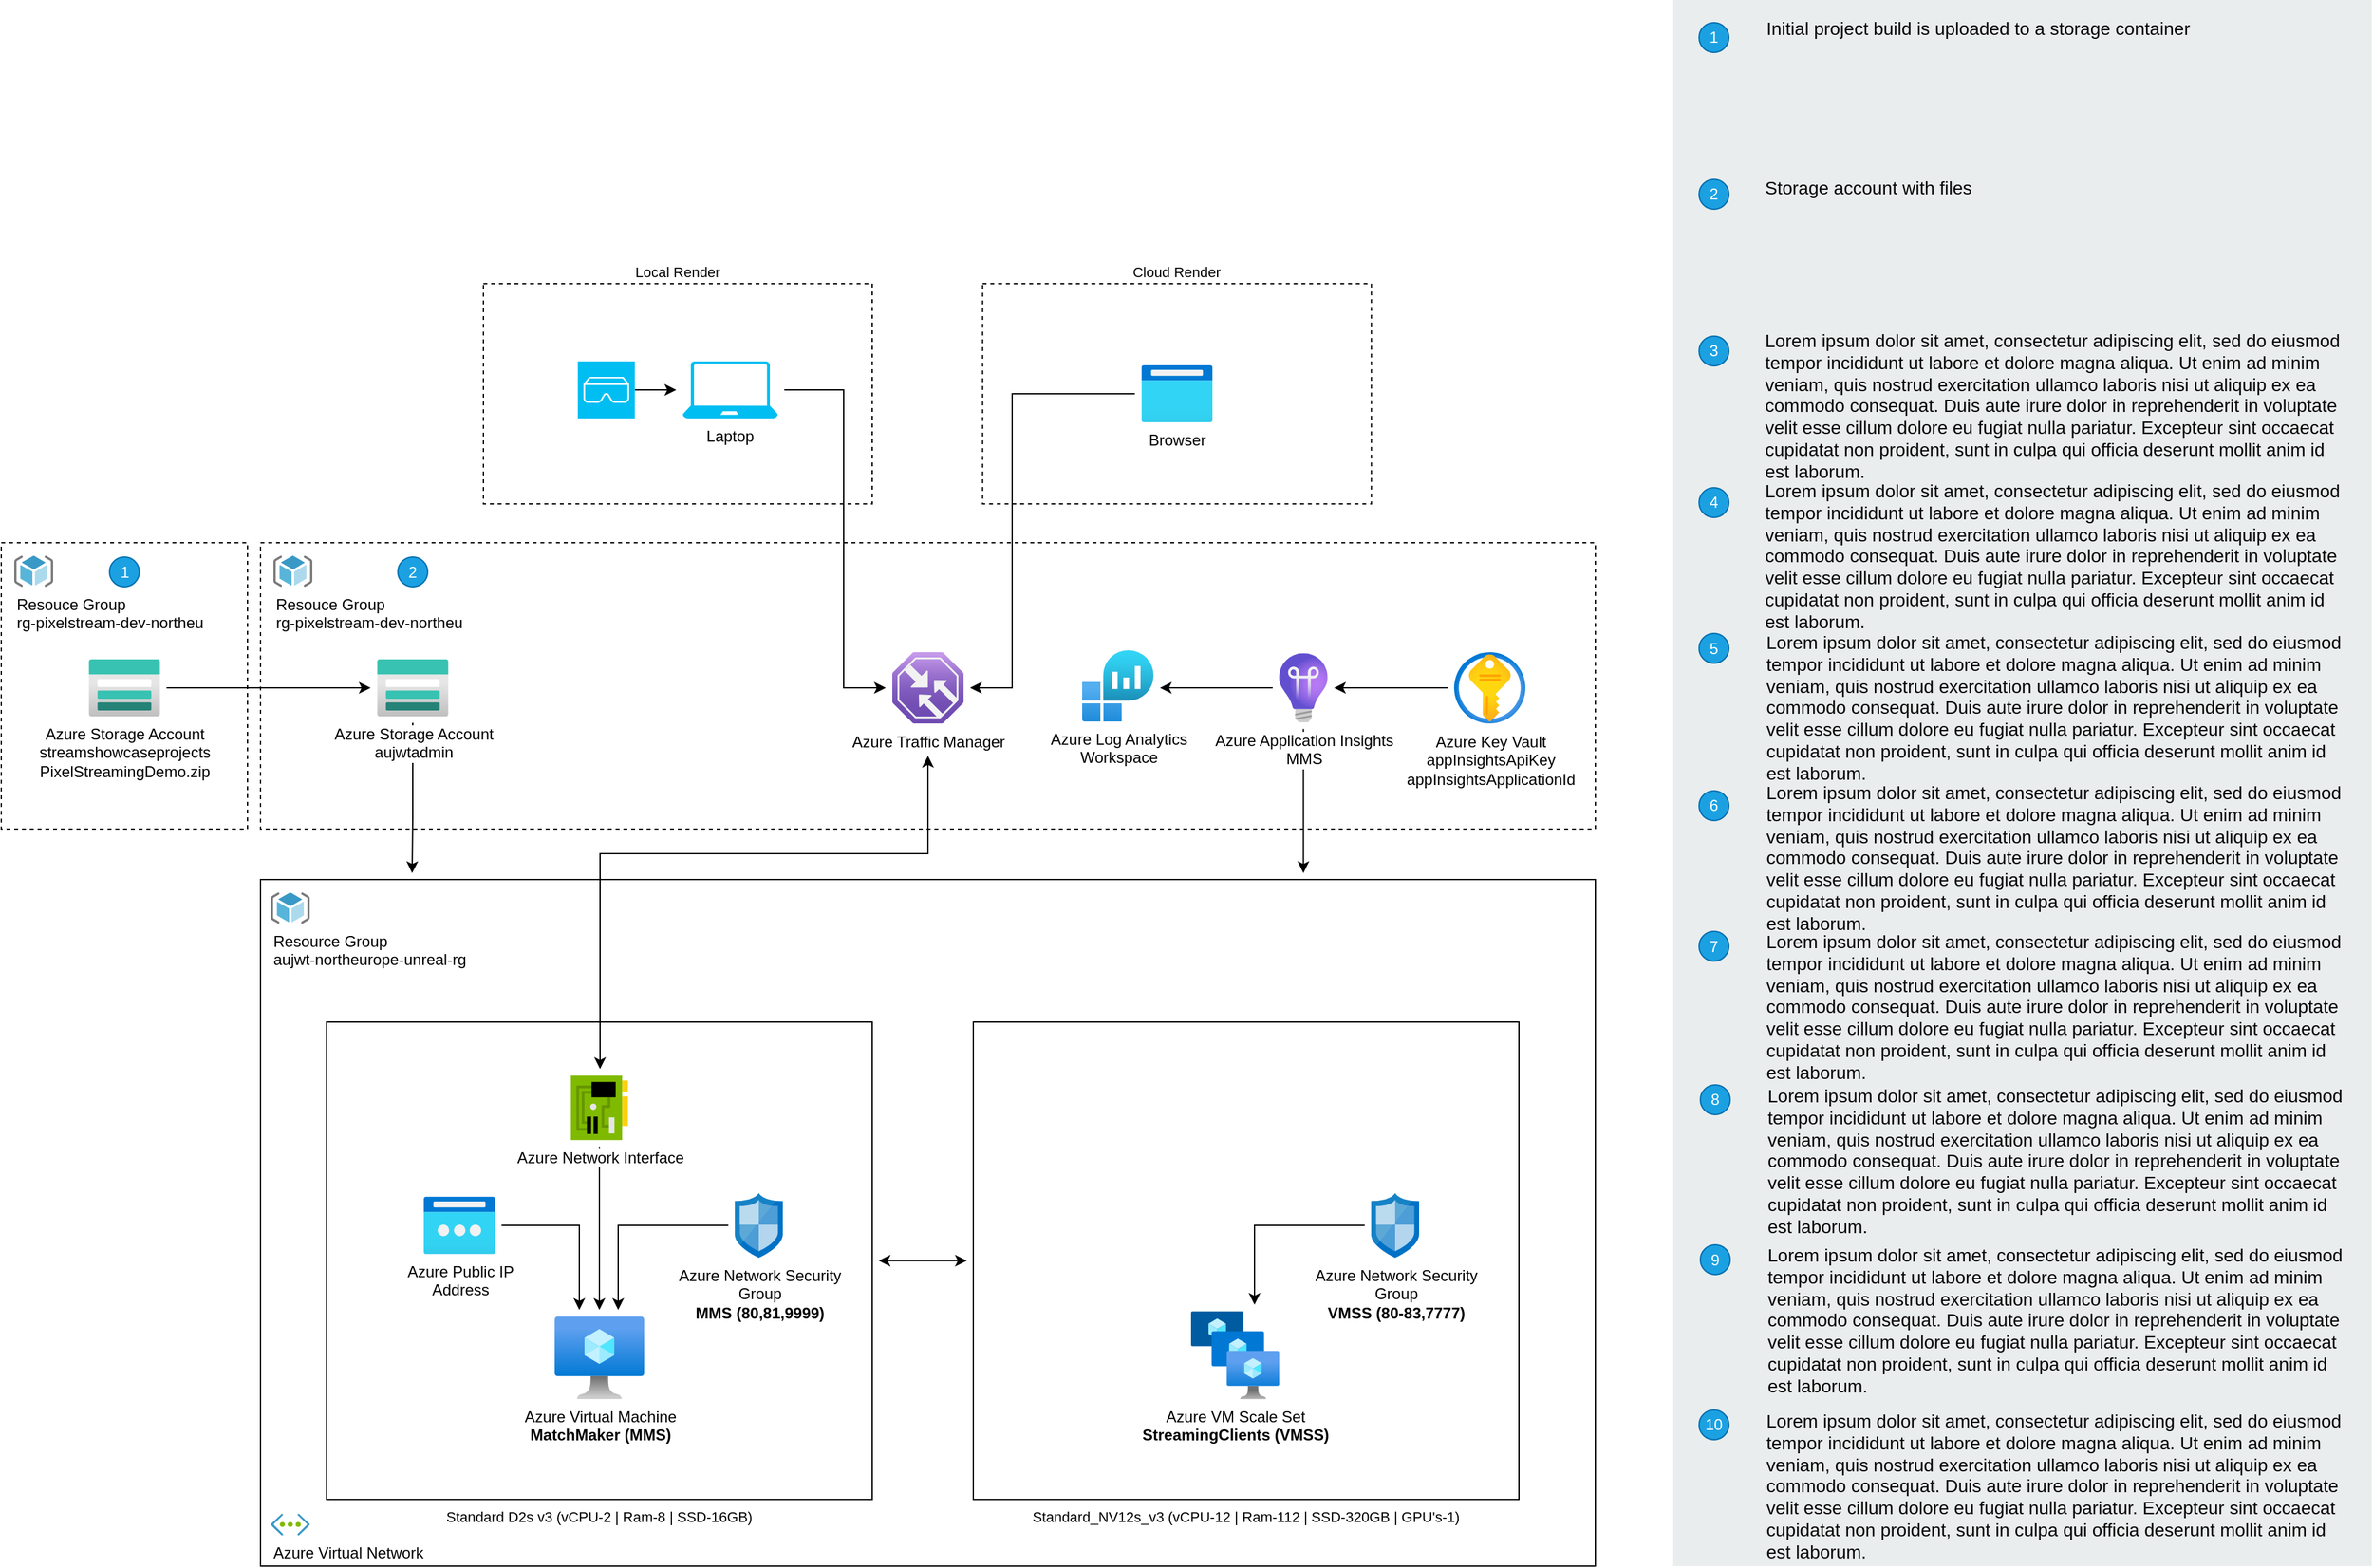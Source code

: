 <mxfile version="19.0.3" type="device"><diagram id="WI9T0HZ2pTsCkuznbFz-" name="Page-1"><mxGraphModel dx="2697" dy="2408" grid="1" gridSize="10" guides="1" tooltips="1" connect="1" arrows="1" fold="1" page="1" pageScale="1" pageWidth="1169" pageHeight="827" math="0" shadow="0"><root><mxCell id="0"/><mxCell id="1" parent="0"/><mxCell id="H3GNwAJLi95ThTDCPpmP-2" value="" style="rounded=0;whiteSpace=wrap;html=1;fontFamily=Helvetica;fontSize=11;fontColor=default;fillColor=none;gradientColor=#00BEF2;labelPosition=center;verticalLabelPosition=bottom;align=center;verticalAlign=top;dashed=1;" vertex="1" parent="1"><mxGeometry x="150" y="-90" width="1030" height="221" as="geometry"/></mxCell><mxCell id="H3GNwAJLi95ThTDCPpmP-29" value="Cloud Render" style="rounded=0;whiteSpace=wrap;html=1;fontFamily=Helvetica;fontSize=11;fontColor=default;fillColor=none;gradientColor=#00BEF2;labelPosition=center;verticalLabelPosition=top;align=center;verticalAlign=bottom;dashed=1;" vertex="1" parent="1"><mxGeometry x="707.18" y="-290" width="300" height="170" as="geometry"/></mxCell><mxCell id="_ulNOE7eEDyH0W6Olmd1-25" value="&lt;div&gt;Standard D2s v3 (vCPU-2 | Ram-8 | SSD-16GB)&lt;/div&gt;" style="rounded=0;whiteSpace=wrap;html=1;fontFamily=Helvetica;fontSize=11;fontColor=default;fillColor=none;gradientColor=#00BEF2;labelPosition=center;verticalLabelPosition=bottom;align=center;verticalAlign=top;" parent="1" vertex="1"><mxGeometry x="201" y="280" width="421" height="368.6" as="geometry"/></mxCell><mxCell id="H3GNwAJLi95ThTDCPpmP-1" value="" style="rounded=0;whiteSpace=wrap;html=1;fontFamily=Helvetica;fontSize=11;fontColor=default;fillColor=none;gradientColor=#00BEF2;labelPosition=center;verticalLabelPosition=bottom;align=center;verticalAlign=top;" vertex="1" parent="1"><mxGeometry x="150" y="170" width="1030" height="530" as="geometry"/></mxCell><mxCell id="_ulNOE7eEDyH0W6Olmd1-33" value="Standard_NV12s_v3&lt;span style=&quot;&quot;&gt;&amp;nbsp;(vCPU-&lt;/span&gt;12&lt;span style=&quot;&quot;&gt;&amp;nbsp;| Ram-&lt;/span&gt;112 | SSD-320GB | GPU's-1)" style="rounded=0;whiteSpace=wrap;html=1;fontFamily=Helvetica;fontSize=11;fontColor=default;fillColor=none;gradientColor=#00BEF2;labelPosition=center;verticalLabelPosition=bottom;align=center;verticalAlign=top;" parent="1" vertex="1"><mxGeometry x="700" y="280" width="421" height="368.6" as="geometry"/></mxCell><mxCell id="8DieQMmsyX2rE4fabxvS-1" value="" style="rounded=0;whiteSpace=wrap;html=1;fillColor=#EAEDED;fontSize=22;fontColor=#050505;strokeColor=none;labelBackgroundColor=none;" parent="1" vertex="1"><mxGeometry x="1240" y="-509" width="539" height="1209" as="geometry"/></mxCell><mxCell id="8DieQMmsyX2rE4fabxvS-2" value="Initial project build is uploaded to a storage container" style="text;html=1;align=left;verticalAlign=top;spacingTop=-4;fontSize=14;labelBackgroundColor=none;whiteSpace=wrap;fontColor=#050505;" parent="1" vertex="1"><mxGeometry x="1309.5" y="-498" width="449" height="118" as="geometry"/></mxCell><mxCell id="8DieQMmsyX2rE4fabxvS-3" value="&lt;span&gt;Storage account with files&amp;nbsp;&lt;/span&gt;" style="text;html=1;align=left;verticalAlign=top;spacingTop=-4;fontSize=14;labelBackgroundColor=none;whiteSpace=wrap;fontColor=#050505;" parent="1" vertex="1"><mxGeometry x="1308.5" y="-375" width="450" height="115" as="geometry"/></mxCell><mxCell id="8DieQMmsyX2rE4fabxvS-4" value="&lt;span&gt;Lorem ipsum dolor sit amet, consectetur adipiscing elit, sed do eiusmod tempor incididunt ut labore et dolore magna aliqua. Ut enim ad minim veniam, quis nostrud exercitation ullamco laboris nisi ut aliquip ex ea commodo consequat. Duis aute irure dolor in reprehenderit in voluptate velit esse cillum dolore eu fugiat nulla pariatur. Excepteur sint occaecat cupidatat non proident, sunt in culpa qui officia deserunt mollit anim id est laborum.&lt;/span&gt;&lt;br&gt;" style="text;html=1;align=left;verticalAlign=top;spacingTop=-4;fontSize=14;labelBackgroundColor=none;whiteSpace=wrap;fontColor=#050505;" parent="1" vertex="1"><mxGeometry x="1308.5" y="-257" width="450" height="117" as="geometry"/></mxCell><mxCell id="8DieQMmsyX2rE4fabxvS-5" value="&lt;span&gt;Lorem ipsum dolor sit amet, consectetur adipiscing elit, sed do eiusmod tempor incididunt ut labore et dolore magna aliqua. Ut enim ad minim veniam, quis nostrud exercitation ullamco laboris nisi ut aliquip ex ea commodo consequat. Duis aute irure dolor in reprehenderit in voluptate velit esse cillum dolore eu fugiat nulla pariatur. Excepteur sint occaecat cupidatat non proident, sunt in culpa qui officia deserunt mollit anim id est laborum.&lt;/span&gt;&lt;br&gt;" style="text;html=1;align=left;verticalAlign=top;spacingTop=-4;fontSize=14;labelBackgroundColor=none;whiteSpace=wrap;fontColor=#050505;" parent="1" vertex="1"><mxGeometry x="1308.5" y="-141" width="450" height="121" as="geometry"/></mxCell><mxCell id="8DieQMmsyX2rE4fabxvS-6" value="&lt;span&gt;Lorem ipsum dolor sit amet, consectetur adipiscing elit, sed do eiusmod tempor incididunt ut labore et dolore magna aliqua. Ut enim ad minim veniam, quis nostrud exercitation ullamco laboris nisi ut aliquip ex ea commodo consequat. Duis aute irure dolor in reprehenderit in voluptate velit esse cillum dolore eu fugiat nulla pariatur. Excepteur sint occaecat cupidatat non proident, sunt in culpa qui officia deserunt mollit anim id est laborum.&lt;/span&gt;&lt;br&gt;" style="text;html=1;align=left;verticalAlign=top;spacingTop=-4;fontSize=14;labelBackgroundColor=none;whiteSpace=wrap;fontColor=#050505;" parent="1" vertex="1"><mxGeometry x="1309.5" y="-24" width="449" height="114" as="geometry"/></mxCell><mxCell id="8DieQMmsyX2rE4fabxvS-7" value="&lt;span&gt;Lorem ipsum dolor sit amet, consectetur adipiscing elit, sed do eiusmod tempor incididunt ut labore et dolore magna aliqua. Ut enim ad minim veniam, quis nostrud exercitation ullamco laboris nisi ut aliquip ex ea commodo consequat. Duis aute irure dolor in reprehenderit in voluptate velit esse cillum dolore eu fugiat nulla pariatur. Excepteur sint occaecat cupidatat non proident, sunt in culpa qui officia deserunt mollit anim id est laborum.&lt;/span&gt;&lt;br&gt;" style="text;html=1;align=left;verticalAlign=top;spacingTop=-4;fontSize=14;labelBackgroundColor=none;whiteSpace=wrap;fontColor=#050505;" parent="1" vertex="1"><mxGeometry x="1309.5" y="92" width="450" height="118" as="geometry"/></mxCell><mxCell id="8DieQMmsyX2rE4fabxvS-8" value="&lt;span&gt;Lorem ipsum dolor sit amet, consectetur adipiscing elit, sed do eiusmod tempor incididunt ut labore et dolore magna aliqua. Ut enim ad minim veniam, quis nostrud exercitation ullamco laboris nisi ut aliquip ex ea commodo consequat. Duis aute irure dolor in reprehenderit in voluptate velit esse cillum dolore eu fugiat nulla pariatur. Excepteur sint occaecat cupidatat non proident, sunt in culpa qui officia deserunt mollit anim id est laborum.&lt;/span&gt;&lt;br&gt;" style="text;html=1;align=left;verticalAlign=top;spacingTop=-4;fontSize=14;labelBackgroundColor=none;whiteSpace=wrap;fontColor=#050505;" parent="1" vertex="1"><mxGeometry x="1309.5" y="207" width="449" height="113" as="geometry"/></mxCell><mxCell id="8DieQMmsyX2rE4fabxvS-9" value="1" style="ellipse;whiteSpace=wrap;html=1;aspect=fixed;fillColor=#1ba1e2;strokeColor=#006EAF;labelBackgroundColor=none;fontColor=#ffffff;" parent="1" vertex="1"><mxGeometry x="1260" y="-491.5" width="23" height="23" as="geometry"/></mxCell><mxCell id="8DieQMmsyX2rE4fabxvS-10" value="2" style="ellipse;whiteSpace=wrap;html=1;aspect=fixed;fillColor=#1ba1e2;strokeColor=#006EAF;labelBackgroundColor=none;fontColor=#ffffff;" parent="1" vertex="1"><mxGeometry x="1260" y="-370.5" width="23" height="23" as="geometry"/></mxCell><mxCell id="8DieQMmsyX2rE4fabxvS-11" value="3" style="ellipse;whiteSpace=wrap;html=1;aspect=fixed;fillColor=#1ba1e2;strokeColor=#006EAF;labelBackgroundColor=none;fontColor=#ffffff;" parent="1" vertex="1"><mxGeometry x="1260" y="-249.5" width="23" height="23" as="geometry"/></mxCell><mxCell id="8DieQMmsyX2rE4fabxvS-12" value="4" style="ellipse;whiteSpace=wrap;html=1;aspect=fixed;fillColor=#1ba1e2;strokeColor=#006EAF;labelBackgroundColor=none;fontColor=#ffffff;" parent="1" vertex="1"><mxGeometry x="1260.0" y="-132.5" width="23" height="23" as="geometry"/></mxCell><mxCell id="8DieQMmsyX2rE4fabxvS-13" value="5" style="ellipse;whiteSpace=wrap;html=1;aspect=fixed;fillColor=#1ba1e2;strokeColor=#006EAF;labelBackgroundColor=none;fontColor=#ffffff;" parent="1" vertex="1"><mxGeometry x="1260.0" y="-20" width="23" height="23" as="geometry"/></mxCell><mxCell id="8DieQMmsyX2rE4fabxvS-14" value="6" style="ellipse;whiteSpace=wrap;html=1;aspect=fixed;fillColor=#1ba1e2;strokeColor=#006EAF;labelBackgroundColor=none;fontColor=#ffffff;" parent="1" vertex="1"><mxGeometry x="1260.0" y="101.5" width="23" height="23" as="geometry"/></mxCell><mxCell id="8DieQMmsyX2rE4fabxvS-15" value="7" style="ellipse;whiteSpace=wrap;html=1;aspect=fixed;fillColor=#1ba1e2;strokeColor=#006EAF;labelBackgroundColor=none;fontColor=#ffffff;" parent="1" vertex="1"><mxGeometry x="1260" y="210" width="23" height="23" as="geometry"/></mxCell><mxCell id="8DieQMmsyX2rE4fabxvS-16" value="&lt;span&gt;Lorem ipsum dolor sit amet, consectetur adipiscing elit, sed do eiusmod tempor incididunt ut labore et dolore magna aliqua. Ut enim ad minim veniam, quis nostrud exercitation ullamco laboris nisi ut aliquip ex ea commodo consequat. Duis aute irure dolor in reprehenderit in voluptate velit esse cillum dolore eu fugiat nulla pariatur. Excepteur sint occaecat cupidatat non proident, sunt in culpa qui officia deserunt mollit anim id est laborum.&lt;/span&gt;&lt;br&gt;" style="text;html=1;align=left;verticalAlign=top;spacingTop=-4;fontSize=14;labelBackgroundColor=none;whiteSpace=wrap;fontColor=#050505;" parent="1" vertex="1"><mxGeometry x="1310.5" y="325.5" width="449" height="113" as="geometry"/></mxCell><mxCell id="8DieQMmsyX2rE4fabxvS-17" value="8" style="ellipse;whiteSpace=wrap;html=1;aspect=fixed;fillColor=#1ba1e2;strokeColor=#006EAF;labelBackgroundColor=none;fontColor=#ffffff;" parent="1" vertex="1"><mxGeometry x="1261" y="328.5" width="23" height="23" as="geometry"/></mxCell><mxCell id="8DieQMmsyX2rE4fabxvS-18" value="&lt;span&gt;Lorem ipsum dolor sit amet, consectetur adipiscing elit, sed do eiusmod tempor incididunt ut labore et dolore magna aliqua. Ut enim ad minim veniam, quis nostrud exercitation ullamco laboris nisi ut aliquip ex ea commodo consequat. Duis aute irure dolor in reprehenderit in voluptate velit esse cillum dolore eu fugiat nulla pariatur. Excepteur sint occaecat cupidatat non proident, sunt in culpa qui officia deserunt mollit anim id est laborum.&lt;/span&gt;&lt;br&gt;" style="text;html=1;align=left;verticalAlign=top;spacingTop=-4;fontSize=14;labelBackgroundColor=none;whiteSpace=wrap;fontColor=#050505;" parent="1" vertex="1"><mxGeometry x="1310.5" y="449" width="449" height="113" as="geometry"/></mxCell><mxCell id="8DieQMmsyX2rE4fabxvS-19" value="9" style="ellipse;whiteSpace=wrap;html=1;aspect=fixed;fillColor=#1ba1e2;strokeColor=#006EAF;labelBackgroundColor=none;fontColor=#ffffff;" parent="1" vertex="1"><mxGeometry x="1261" y="452" width="23" height="23" as="geometry"/></mxCell><mxCell id="8DieQMmsyX2rE4fabxvS-20" value="&lt;span&gt;Lorem ipsum dolor sit amet, consectetur adipiscing elit, sed do eiusmod tempor incididunt ut labore et dolore magna aliqua. Ut enim ad minim veniam, quis nostrud exercitation ullamco laboris nisi ut aliquip ex ea commodo consequat. Duis aute irure dolor in reprehenderit in voluptate velit esse cillum dolore eu fugiat nulla pariatur. Excepteur sint occaecat cupidatat non proident, sunt in culpa qui officia deserunt mollit anim id est laborum.&lt;/span&gt;&lt;br&gt;" style="text;html=1;align=left;verticalAlign=top;spacingTop=-4;fontSize=14;labelBackgroundColor=none;whiteSpace=wrap;fontColor=#050505;" parent="1" vertex="1"><mxGeometry x="1309.5" y="576.5" width="449" height="113" as="geometry"/></mxCell><mxCell id="8DieQMmsyX2rE4fabxvS-21" value="10" style="ellipse;whiteSpace=wrap;html=1;aspect=fixed;fillColor=#1ba1e2;strokeColor=#006EAF;labelBackgroundColor=none;fontColor=#ffffff;" parent="1" vertex="1"><mxGeometry x="1260" y="579.5" width="23" height="23" as="geometry"/></mxCell><mxCell id="H3GNwAJLi95ThTDCPpmP-13" style="edgeStyle=orthogonalEdgeStyle;shape=connector;rounded=0;orthogonalLoop=1;jettySize=auto;html=1;labelBackgroundColor=default;fontFamily=Helvetica;fontSize=11;fontColor=default;endArrow=classic;sourcePerimeterSpacing=5;targetPerimeterSpacing=5;strokeColor=default;" edge="1" parent="1" source="_ulNOE7eEDyH0W6Olmd1-1" target="H3GNwAJLi95ThTDCPpmP-12"><mxGeometry relative="1" as="geometry"><Array as="points"><mxPoint x="730" y="-205"/><mxPoint x="730" y="22"/></Array></mxGeometry></mxCell><mxCell id="_ulNOE7eEDyH0W6Olmd1-1" value="Browser" style="aspect=fixed;html=1;points=[];align=center;image;fontSize=12;image=img/lib/azure2/general/Browser.svg;" parent="1" vertex="1"><mxGeometry x="829.68" y="-227" width="55" height="44" as="geometry"/></mxCell><mxCell id="H3GNwAJLi95ThTDCPpmP-24" style="edgeStyle=orthogonalEdgeStyle;shape=connector;rounded=0;orthogonalLoop=1;jettySize=auto;html=1;labelBackgroundColor=default;fontFamily=Helvetica;fontSize=11;fontColor=default;startArrow=none;startFill=0;endArrow=classic;sourcePerimeterSpacing=0;targetPerimeterSpacing=5;strokeColor=default;" edge="1" parent="1" source="_ulNOE7eEDyH0W6Olmd1-3" target="_ulNOE7eEDyH0W6Olmd1-4"><mxGeometry relative="1" as="geometry"><mxPoint x="464.83" y="-230" as="targetPoint"/></mxGeometry></mxCell><mxCell id="_ulNOE7eEDyH0W6Olmd1-3" value="&lt;font color=&quot;#ffffff&quot;&gt;VR/AR&lt;/font&gt;" style="sketch=0;points=[[0,0,0],[0.25,0,0],[0.5,0,0],[0.75,0,0],[1,0,0],[0,1,0],[0.25,1,0],[0.5,1,0],[0.75,1,0],[1,1,0],[0,0.25,0],[0,0.5,0],[0,0.75,0],[1,0.25,0],[1,0.5,0],[1,0.75,0]];outlineConnect=0;fontColor=#232F3E;gradientColor=#00BEF2;gradientDirection=north;fillColor=#00BEF2;strokeColor=#ffffff;dashed=0;verticalLabelPosition=bottom;verticalAlign=top;align=center;html=1;fontSize=12;fontStyle=0;aspect=fixed;shape=mxgraph.aws4.resourceIcon;resIcon=mxgraph.aws4.ar_vr;" parent="1" vertex="1"><mxGeometry x="394.83" y="-230" width="44" height="44" as="geometry"/></mxCell><mxCell id="H3GNwAJLi95ThTDCPpmP-25" style="edgeStyle=orthogonalEdgeStyle;shape=connector;rounded=0;orthogonalLoop=1;jettySize=auto;html=1;labelBackgroundColor=default;fontFamily=Helvetica;fontSize=11;fontColor=#FFFFFF;startArrow=none;startFill=0;endArrow=classic;sourcePerimeterSpacing=5;targetPerimeterSpacing=5;strokeColor=default;" edge="1" parent="1" source="_ulNOE7eEDyH0W6Olmd1-4" target="H3GNwAJLi95ThTDCPpmP-12"><mxGeometry relative="1" as="geometry"><Array as="points"><mxPoint x="600" y="-208"/><mxPoint x="600" y="22"/></Array></mxGeometry></mxCell><mxCell id="_ulNOE7eEDyH0W6Olmd1-4" value="Laptop" style="verticalLabelPosition=bottom;html=1;verticalAlign=top;align=center;strokeColor=none;fillColor=#00BEF2;shape=mxgraph.azure.laptop;pointerEvents=1;aspect=fixed;" parent="1" vertex="1"><mxGeometry x="475.83" y="-230" width="73.33" height="44" as="geometry"/></mxCell><mxCell id="_ulNOE7eEDyH0W6Olmd1-5" value="Azure VM Scale Set&lt;br&gt;&lt;b&gt;StreamingClients (VMSS)&lt;/b&gt;" style="aspect=fixed;html=1;points=[];align=center;image;fontSize=12;image=img/lib/azure2/compute/VM_Scale_Sets.svg;fillColor=#00BEF2;gradientColor=#00BEF2;" parent="1" vertex="1"><mxGeometry x="868" y="503.3" width="68" height="68" as="geometry"/></mxCell><mxCell id="_ulNOE7eEDyH0W6Olmd1-7" value="Azure Virtual Network" style="sketch=0;aspect=fixed;html=1;points=[];align=left;image;fontSize=12;image=img/lib/mscae/Virtual_Network.svg;fillColor=#00BEF2;gradientColor=#00BEF2;" parent="1" vertex="1"><mxGeometry x="158" y="659.6" width="30" height="16.8" as="geometry"/></mxCell><mxCell id="_ulNOE7eEDyH0W6Olmd1-11" value="Azure Network Security&lt;br&gt;Group&lt;br&gt;&lt;b&gt;VMSS (80-83,7777)&lt;/b&gt;" style="sketch=0;aspect=fixed;html=1;points=[];align=center;image;fontSize=12;image=img/lib/mscae/Network_Security_Groups_Classic.svg;fillColor=#00BEF2;gradientColor=#00BEF2;" parent="1" vertex="1"><mxGeometry x="1007" y="411.99" width="37" height="50" as="geometry"/></mxCell><mxCell id="_ulNOE7eEDyH0W6Olmd1-17" value="Azure Virtual Machine&lt;br&gt;&lt;b&gt;MatchMaker (MMS)&lt;/b&gt;" style="aspect=fixed;html=1;points=[];align=center;image;fontSize=12;image=img/lib/azure2/compute/Virtual_Machine.svg;fillColor=#00BEF2;gradientColor=#00BEF2;" parent="1" vertex="1"><mxGeometry x="377" y="507.3" width="69" height="64" as="geometry"/></mxCell><mxCell id="_ulNOE7eEDyH0W6Olmd1-18" style="edgeStyle=orthogonalEdgeStyle;shape=connector;rounded=0;orthogonalLoop=1;jettySize=auto;html=1;labelBackgroundColor=default;fontFamily=Helvetica;fontSize=11;fontColor=default;endArrow=classic;sourcePerimeterSpacing=5;targetPerimeterSpacing=5;strokeColor=default;" parent="1" source="_ulNOE7eEDyH0W6Olmd1-19" target="_ulNOE7eEDyH0W6Olmd1-17" edge="1"><mxGeometry relative="1" as="geometry"><Array as="points"><mxPoint x="396" y="437.3"/></Array></mxGeometry></mxCell><mxCell id="_ulNOE7eEDyH0W6Olmd1-19" value="Azure Public IP &lt;br&gt;Address" style="aspect=fixed;html=1;points=[];align=center;image;fontSize=12;image=img/lib/azure2/networking/Public_IP_Addresses_Classic.svg;fillColor=#00BEF2;gradientColor=#00BEF2;" parent="1" vertex="1"><mxGeometry x="276" y="414.65" width="55" height="44.69" as="geometry"/></mxCell><mxCell id="_ulNOE7eEDyH0W6Olmd1-20" style="edgeStyle=orthogonalEdgeStyle;rounded=0;orthogonalLoop=1;jettySize=auto;html=1;targetPerimeterSpacing=5;sourcePerimeterSpacing=5;" parent="1" source="_ulNOE7eEDyH0W6Olmd1-21" target="_ulNOE7eEDyH0W6Olmd1-17" edge="1"><mxGeometry relative="1" as="geometry"/></mxCell><mxCell id="_ulNOE7eEDyH0W6Olmd1-21" value="Azure Network Interface" style="sketch=0;aspect=fixed;html=1;points=[];align=center;image;fontSize=12;image=img/lib/mscae/NetworkInterfaceCard.svg;fillColor=#00BEF2;gradientColor=#00BEF2;" parent="1" vertex="1"><mxGeometry x="389.5" y="321.3" width="44" height="50" as="geometry"/></mxCell><mxCell id="_ulNOE7eEDyH0W6Olmd1-22" style="edgeStyle=orthogonalEdgeStyle;shape=connector;rounded=0;orthogonalLoop=1;jettySize=auto;html=1;labelBackgroundColor=default;fontFamily=Helvetica;fontSize=11;fontColor=default;endArrow=classic;sourcePerimeterSpacing=5;targetPerimeterSpacing=5;strokeColor=default;" parent="1" source="_ulNOE7eEDyH0W6Olmd1-23" target="_ulNOE7eEDyH0W6Olmd1-17" edge="1"><mxGeometry relative="1" as="geometry"><Array as="points"><mxPoint x="426" y="437.3"/></Array></mxGeometry></mxCell><mxCell id="_ulNOE7eEDyH0W6Olmd1-23" value="Azure Network Security&lt;br&gt;Group&lt;br&gt;&lt;b&gt;MMS (80,81,9999)&lt;/b&gt;" style="sketch=0;aspect=fixed;html=1;points=[];align=center;image;fontSize=12;image=img/lib/mscae/Network_Security_Groups_Classic.svg;fillColor=#00BEF2;gradientColor=#00BEF2;" parent="1" vertex="1"><mxGeometry x="516" y="411.99" width="37" height="50" as="geometry"/></mxCell><mxCell id="_ulNOE7eEDyH0W6Olmd1-34" style="edgeStyle=orthogonalEdgeStyle;shape=connector;rounded=0;orthogonalLoop=1;jettySize=auto;html=1;labelBackgroundColor=default;fontFamily=Helvetica;fontSize=11;fontColor=default;endArrow=classic;sourcePerimeterSpacing=5;targetPerimeterSpacing=5;strokeColor=default;startArrow=classic;startFill=1;" parent="1" source="_ulNOE7eEDyH0W6Olmd1-25" target="_ulNOE7eEDyH0W6Olmd1-33" edge="1"><mxGeometry relative="1" as="geometry"/></mxCell><mxCell id="_ulNOE7eEDyH0W6Olmd1-31" style="edgeStyle=orthogonalEdgeStyle;shape=connector;rounded=0;orthogonalLoop=1;jettySize=auto;html=1;labelBackgroundColor=default;fontFamily=Helvetica;fontSize=11;fontColor=default;endArrow=classic;sourcePerimeterSpacing=5;targetPerimeterSpacing=5;strokeColor=default;" parent="1" target="_ulNOE7eEDyH0W6Olmd1-5" edge="1"><mxGeometry relative="1" as="geometry"><Array as="points"><mxPoint x="917" y="437.3"/></Array><mxPoint x="917" y="502.3" as="targetPoint"/><mxPoint x="1002.0" y="436.994" as="sourcePoint"/></mxGeometry></mxCell><mxCell id="H3GNwAJLi95ThTDCPpmP-3" value="Resource Group&lt;br&gt;aujwt-northeurope-unreal-rg&lt;br&gt;" style="sketch=0;aspect=fixed;html=1;points=[];align=left;image;fontSize=12;image=img/lib/mscae/ResourceGroup.svg;dashed=1;" vertex="1" parent="1"><mxGeometry x="158" y="180" width="30" height="24" as="geometry"/></mxCell><mxCell id="H3GNwAJLi95ThTDCPpmP-4" value="Resouce Group&lt;br&gt;rg-pixelstream-dev-northeu" style="sketch=0;aspect=fixed;html=1;points=[];align=left;image;fontSize=12;image=img/lib/mscae/ResourceGroup.svg;dashed=1;" vertex="1" parent="1"><mxGeometry x="160" y="-80" width="30" height="24" as="geometry"/></mxCell><mxCell id="H3GNwAJLi95ThTDCPpmP-9" style="edgeStyle=orthogonalEdgeStyle;rounded=0;orthogonalLoop=1;jettySize=auto;html=1;sourcePerimeterSpacing=5;targetPerimeterSpacing=5;" edge="1" parent="1" source="H3GNwAJLi95ThTDCPpmP-5" target="H3GNwAJLi95ThTDCPpmP-1"><mxGeometry relative="1" as="geometry"><Array as="points"><mxPoint x="267" y="123"/><mxPoint x="267" y="123"/></Array></mxGeometry></mxCell><mxCell id="H3GNwAJLi95ThTDCPpmP-5" value="Azure Storage Account&lt;br&gt;aujwtadmin&lt;br&gt;" style="aspect=fixed;html=1;points=[];align=center;image;fontSize=12;image=img/lib/azure2/storage/Storage_Accounts.svg;dashed=1;" vertex="1" parent="1"><mxGeometry x="240" width="55" height="44" as="geometry"/></mxCell><mxCell id="H3GNwAJLi95ThTDCPpmP-6" value="" style="rounded=0;whiteSpace=wrap;html=1;fontFamily=Helvetica;fontSize=11;fontColor=default;fillColor=none;gradientColor=#00BEF2;labelPosition=center;verticalLabelPosition=bottom;align=center;verticalAlign=top;dashed=1;" vertex="1" parent="1"><mxGeometry x="-50" y="-90" width="190" height="221" as="geometry"/></mxCell><mxCell id="H3GNwAJLi95ThTDCPpmP-7" value="Resouce Group&lt;br&gt;rg-pixelstream-dev-northeu" style="sketch=0;aspect=fixed;html=1;points=[];align=left;image;fontSize=12;image=img/lib/mscae/ResourceGroup.svg;dashed=1;" vertex="1" parent="1"><mxGeometry x="-40" y="-80" width="30" height="24" as="geometry"/></mxCell><mxCell id="H3GNwAJLi95ThTDCPpmP-10" style="edgeStyle=orthogonalEdgeStyle;shape=connector;rounded=0;orthogonalLoop=1;jettySize=auto;html=1;labelBackgroundColor=default;fontFamily=Helvetica;fontSize=11;fontColor=default;endArrow=classic;sourcePerimeterSpacing=5;targetPerimeterSpacing=5;strokeColor=default;" edge="1" parent="1" source="H3GNwAJLi95ThTDCPpmP-8" target="H3GNwAJLi95ThTDCPpmP-5"><mxGeometry relative="1" as="geometry"/></mxCell><mxCell id="H3GNwAJLi95ThTDCPpmP-8" value="Azure Storage Account&lt;br&gt;streamshowcaseprojects&lt;br&gt;PixelStreamingDemo.zip" style="aspect=fixed;html=1;points=[];align=center;image;fontSize=12;image=img/lib/azure2/storage/Storage_Accounts.svg;dashed=1;" vertex="1" parent="1"><mxGeometry x="17.5" width="55" height="44" as="geometry"/></mxCell><mxCell id="H3GNwAJLi95ThTDCPpmP-14" style="edgeStyle=orthogonalEdgeStyle;shape=connector;rounded=0;orthogonalLoop=1;jettySize=auto;html=1;labelBackgroundColor=default;fontFamily=Helvetica;fontSize=11;fontColor=default;endArrow=classic;sourcePerimeterSpacing=25;targetPerimeterSpacing=5;strokeColor=default;startArrow=classic;startFill=1;" edge="1" parent="1" source="H3GNwAJLi95ThTDCPpmP-12" target="_ulNOE7eEDyH0W6Olmd1-21"><mxGeometry relative="1" as="geometry"><Array as="points"><mxPoint x="665" y="150"/><mxPoint x="412" y="150"/></Array></mxGeometry></mxCell><mxCell id="H3GNwAJLi95ThTDCPpmP-12" value="Azure Traffic Manager" style="aspect=fixed;html=1;points=[];align=center;image;fontSize=12;image=img/lib/azure2/networking/Traffic_Manager_Profiles.svg;dashed=1;fontFamily=Helvetica;fontColor=default;" vertex="1" parent="1"><mxGeometry x="637.5" y="-5.5" width="55" height="55" as="geometry"/></mxCell><mxCell id="H3GNwAJLi95ThTDCPpmP-19" style="edgeStyle=orthogonalEdgeStyle;shape=connector;rounded=0;orthogonalLoop=1;jettySize=auto;html=1;labelBackgroundColor=default;fontFamily=Helvetica;fontSize=11;fontColor=default;startArrow=none;startFill=0;endArrow=classic;sourcePerimeterSpacing=5;targetPerimeterSpacing=5;strokeColor=default;" edge="1" parent="1" source="H3GNwAJLi95ThTDCPpmP-15" target="H3GNwAJLi95ThTDCPpmP-18"><mxGeometry relative="1" as="geometry"><Array as="points"><mxPoint x="884" y="22"/><mxPoint x="884" y="22"/></Array></mxGeometry></mxCell><mxCell id="H3GNwAJLi95ThTDCPpmP-34" style="edgeStyle=orthogonalEdgeStyle;shape=connector;rounded=0;orthogonalLoop=1;jettySize=auto;html=1;labelBackgroundColor=default;fontFamily=Helvetica;fontSize=11;fontColor=#FFFFFF;startArrow=none;startFill=0;endArrow=classic;sourcePerimeterSpacing=5;targetPerimeterSpacing=5;strokeColor=default;" edge="1" parent="1" source="H3GNwAJLi95ThTDCPpmP-15" target="H3GNwAJLi95ThTDCPpmP-1"><mxGeometry relative="1" as="geometry"><Array as="points"><mxPoint x="955" y="140"/><mxPoint x="955" y="140"/></Array></mxGeometry></mxCell><mxCell id="H3GNwAJLi95ThTDCPpmP-15" value="Azure Application Insights&lt;br&gt;MMS" style="aspect=fixed;html=1;points=[];align=center;image;fontSize=12;image=img/lib/azure2/devops/Application_Insights.svg;dashed=1;fontFamily=Helvetica;fontColor=default;" vertex="1" parent="1"><mxGeometry x="936" y="-4.75" width="37.37" height="53.5" as="geometry"/></mxCell><mxCell id="H3GNwAJLi95ThTDCPpmP-17" style="edgeStyle=orthogonalEdgeStyle;shape=connector;rounded=0;orthogonalLoop=1;jettySize=auto;html=1;labelBackgroundColor=default;fontFamily=Helvetica;fontSize=11;fontColor=default;startArrow=none;startFill=0;endArrow=classic;sourcePerimeterSpacing=5;targetPerimeterSpacing=5;strokeColor=default;" edge="1" parent="1" source="H3GNwAJLi95ThTDCPpmP-16" target="H3GNwAJLi95ThTDCPpmP-15"><mxGeometry relative="1" as="geometry"/></mxCell><mxCell id="H3GNwAJLi95ThTDCPpmP-16" value="Azure Key Vault&lt;br&gt;appInsightsApiKey&lt;br&gt;appInsightsApplicationId" style="aspect=fixed;html=1;points=[];align=center;image;fontSize=12;image=img/lib/azure2/security/Key_Vaults.svg;dashed=1;fontFamily=Helvetica;fontColor=default;" vertex="1" parent="1"><mxGeometry x="1071" y="-5.5" width="55" height="55" as="geometry"/></mxCell><mxCell id="H3GNwAJLi95ThTDCPpmP-18" value="Azure Log Analytics&lt;br&gt;Workspace" style="aspect=fixed;html=1;points=[];align=center;image;fontSize=12;image=img/lib/azure2/analytics/Log_Analytics_Workspaces.svg;dashed=1;fontFamily=Helvetica;fontColor=default;" vertex="1" parent="1"><mxGeometry x="784" y="-7" width="55" height="55" as="geometry"/></mxCell><mxCell id="H3GNwAJLi95ThTDCPpmP-33" value="Local Render" style="rounded=0;whiteSpace=wrap;html=1;fontFamily=Helvetica;fontSize=11;fontColor=default;fillColor=none;gradientColor=#00BEF2;labelPosition=center;verticalLabelPosition=top;align=center;verticalAlign=bottom;dashed=1;" vertex="1" parent="1"><mxGeometry x="322.0" y="-290" width="300" height="170" as="geometry"/></mxCell><mxCell id="H3GNwAJLi95ThTDCPpmP-35" value="1" style="ellipse;whiteSpace=wrap;html=1;aspect=fixed;fillColor=#1ba1e2;strokeColor=#006EAF;labelBackgroundColor=none;fontColor=#ffffff;" vertex="1" parent="1"><mxGeometry x="33.5" y="-79" width="23" height="23" as="geometry"/></mxCell><mxCell id="H3GNwAJLi95ThTDCPpmP-36" value="2" style="ellipse;whiteSpace=wrap;html=1;aspect=fixed;fillColor=#1ba1e2;strokeColor=#006EAF;labelBackgroundColor=none;fontColor=#ffffff;" vertex="1" parent="1"><mxGeometry x="256" y="-79" width="23" height="23" as="geometry"/></mxCell></root></mxGraphModel></diagram></mxfile>
